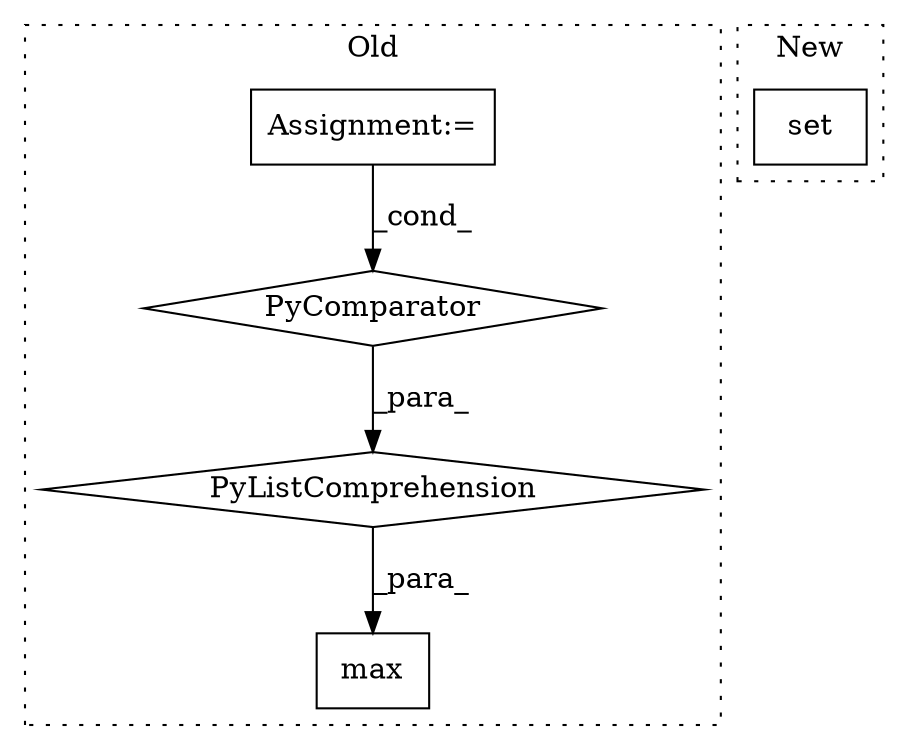digraph G {
subgraph cluster0 {
1 [label="max" a="32" s="7603,7736" l="17,-5" shape="box"];
3 [label="Assignment:=" a="7" s="7710" l="18" shape="box"];
4 [label="PyListComprehension" a="109" s="7620" l="116" shape="diamond"];
5 [label="PyComparator" a="113" s="7710" l="18" shape="diamond"];
label = "Old";
style="dotted";
}
subgraph cluster1 {
2 [label="set" a="32" s="7489" l="5" shape="box"];
label = "New";
style="dotted";
}
3 -> 5 [label="_cond_"];
4 -> 1 [label="_para_"];
5 -> 4 [label="_para_"];
}